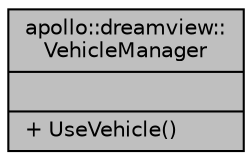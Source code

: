 digraph "apollo::dreamview::VehicleManager"
{
  edge [fontname="Helvetica",fontsize="10",labelfontname="Helvetica",labelfontsize="10"];
  node [fontname="Helvetica",fontsize="10",shape=record];
  Node1 [label="{apollo::dreamview::\lVehicleManager\n||+ UseVehicle()\l}",height=0.2,width=0.4,color="black", fillcolor="grey75", style="filled" fontcolor="black"];
}
